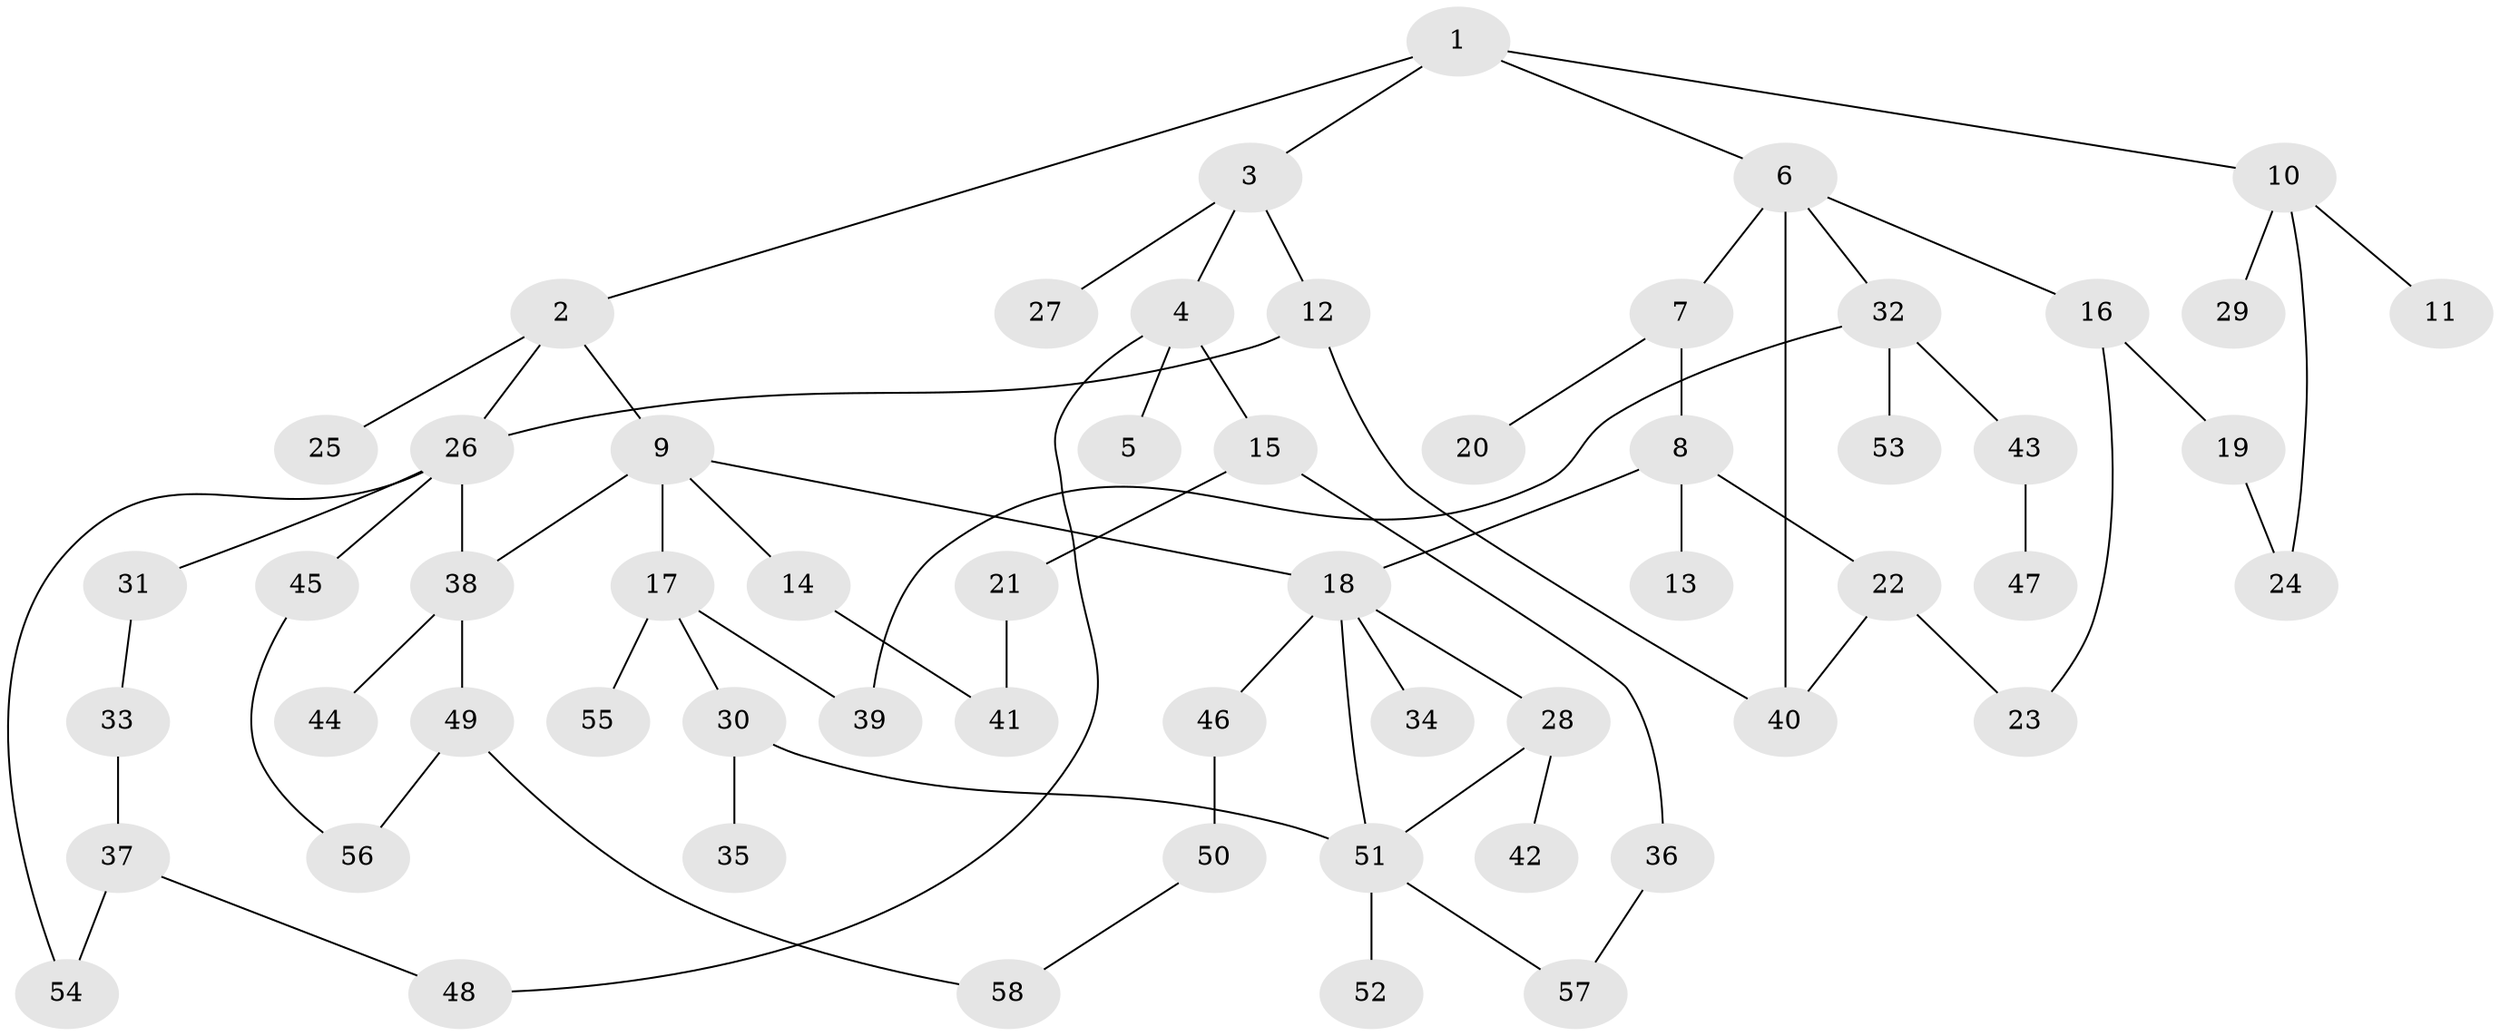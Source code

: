 // coarse degree distribution, {6: 0.1, 3: 0.225, 1: 0.25, 5: 0.075, 4: 0.075, 2: 0.275}
// Generated by graph-tools (version 1.1) at 2025/23/03/03/25 07:23:32]
// undirected, 58 vertices, 73 edges
graph export_dot {
graph [start="1"]
  node [color=gray90,style=filled];
  1;
  2;
  3;
  4;
  5;
  6;
  7;
  8;
  9;
  10;
  11;
  12;
  13;
  14;
  15;
  16;
  17;
  18;
  19;
  20;
  21;
  22;
  23;
  24;
  25;
  26;
  27;
  28;
  29;
  30;
  31;
  32;
  33;
  34;
  35;
  36;
  37;
  38;
  39;
  40;
  41;
  42;
  43;
  44;
  45;
  46;
  47;
  48;
  49;
  50;
  51;
  52;
  53;
  54;
  55;
  56;
  57;
  58;
  1 -- 2;
  1 -- 3;
  1 -- 6;
  1 -- 10;
  2 -- 9;
  2 -- 25;
  2 -- 26;
  3 -- 4;
  3 -- 12;
  3 -- 27;
  4 -- 5;
  4 -- 15;
  4 -- 48;
  6 -- 7;
  6 -- 16;
  6 -- 32;
  6 -- 40;
  7 -- 8;
  7 -- 20;
  8 -- 13;
  8 -- 22;
  8 -- 18;
  9 -- 14;
  9 -- 17;
  9 -- 18;
  9 -- 38;
  10 -- 11;
  10 -- 29;
  10 -- 24;
  12 -- 26;
  12 -- 40;
  14 -- 41;
  15 -- 21;
  15 -- 36;
  16 -- 19;
  16 -- 23;
  17 -- 30;
  17 -- 55;
  17 -- 39;
  18 -- 28;
  18 -- 34;
  18 -- 46;
  18 -- 51;
  19 -- 24;
  21 -- 41;
  22 -- 23;
  22 -- 40;
  26 -- 31;
  26 -- 38;
  26 -- 45;
  26 -- 54;
  28 -- 42;
  28 -- 51;
  30 -- 35;
  30 -- 51;
  31 -- 33;
  32 -- 39;
  32 -- 43;
  32 -- 53;
  33 -- 37;
  36 -- 57;
  37 -- 54;
  37 -- 48;
  38 -- 44;
  38 -- 49;
  43 -- 47;
  45 -- 56;
  46 -- 50;
  49 -- 56;
  49 -- 58;
  50 -- 58;
  51 -- 52;
  51 -- 57;
}

